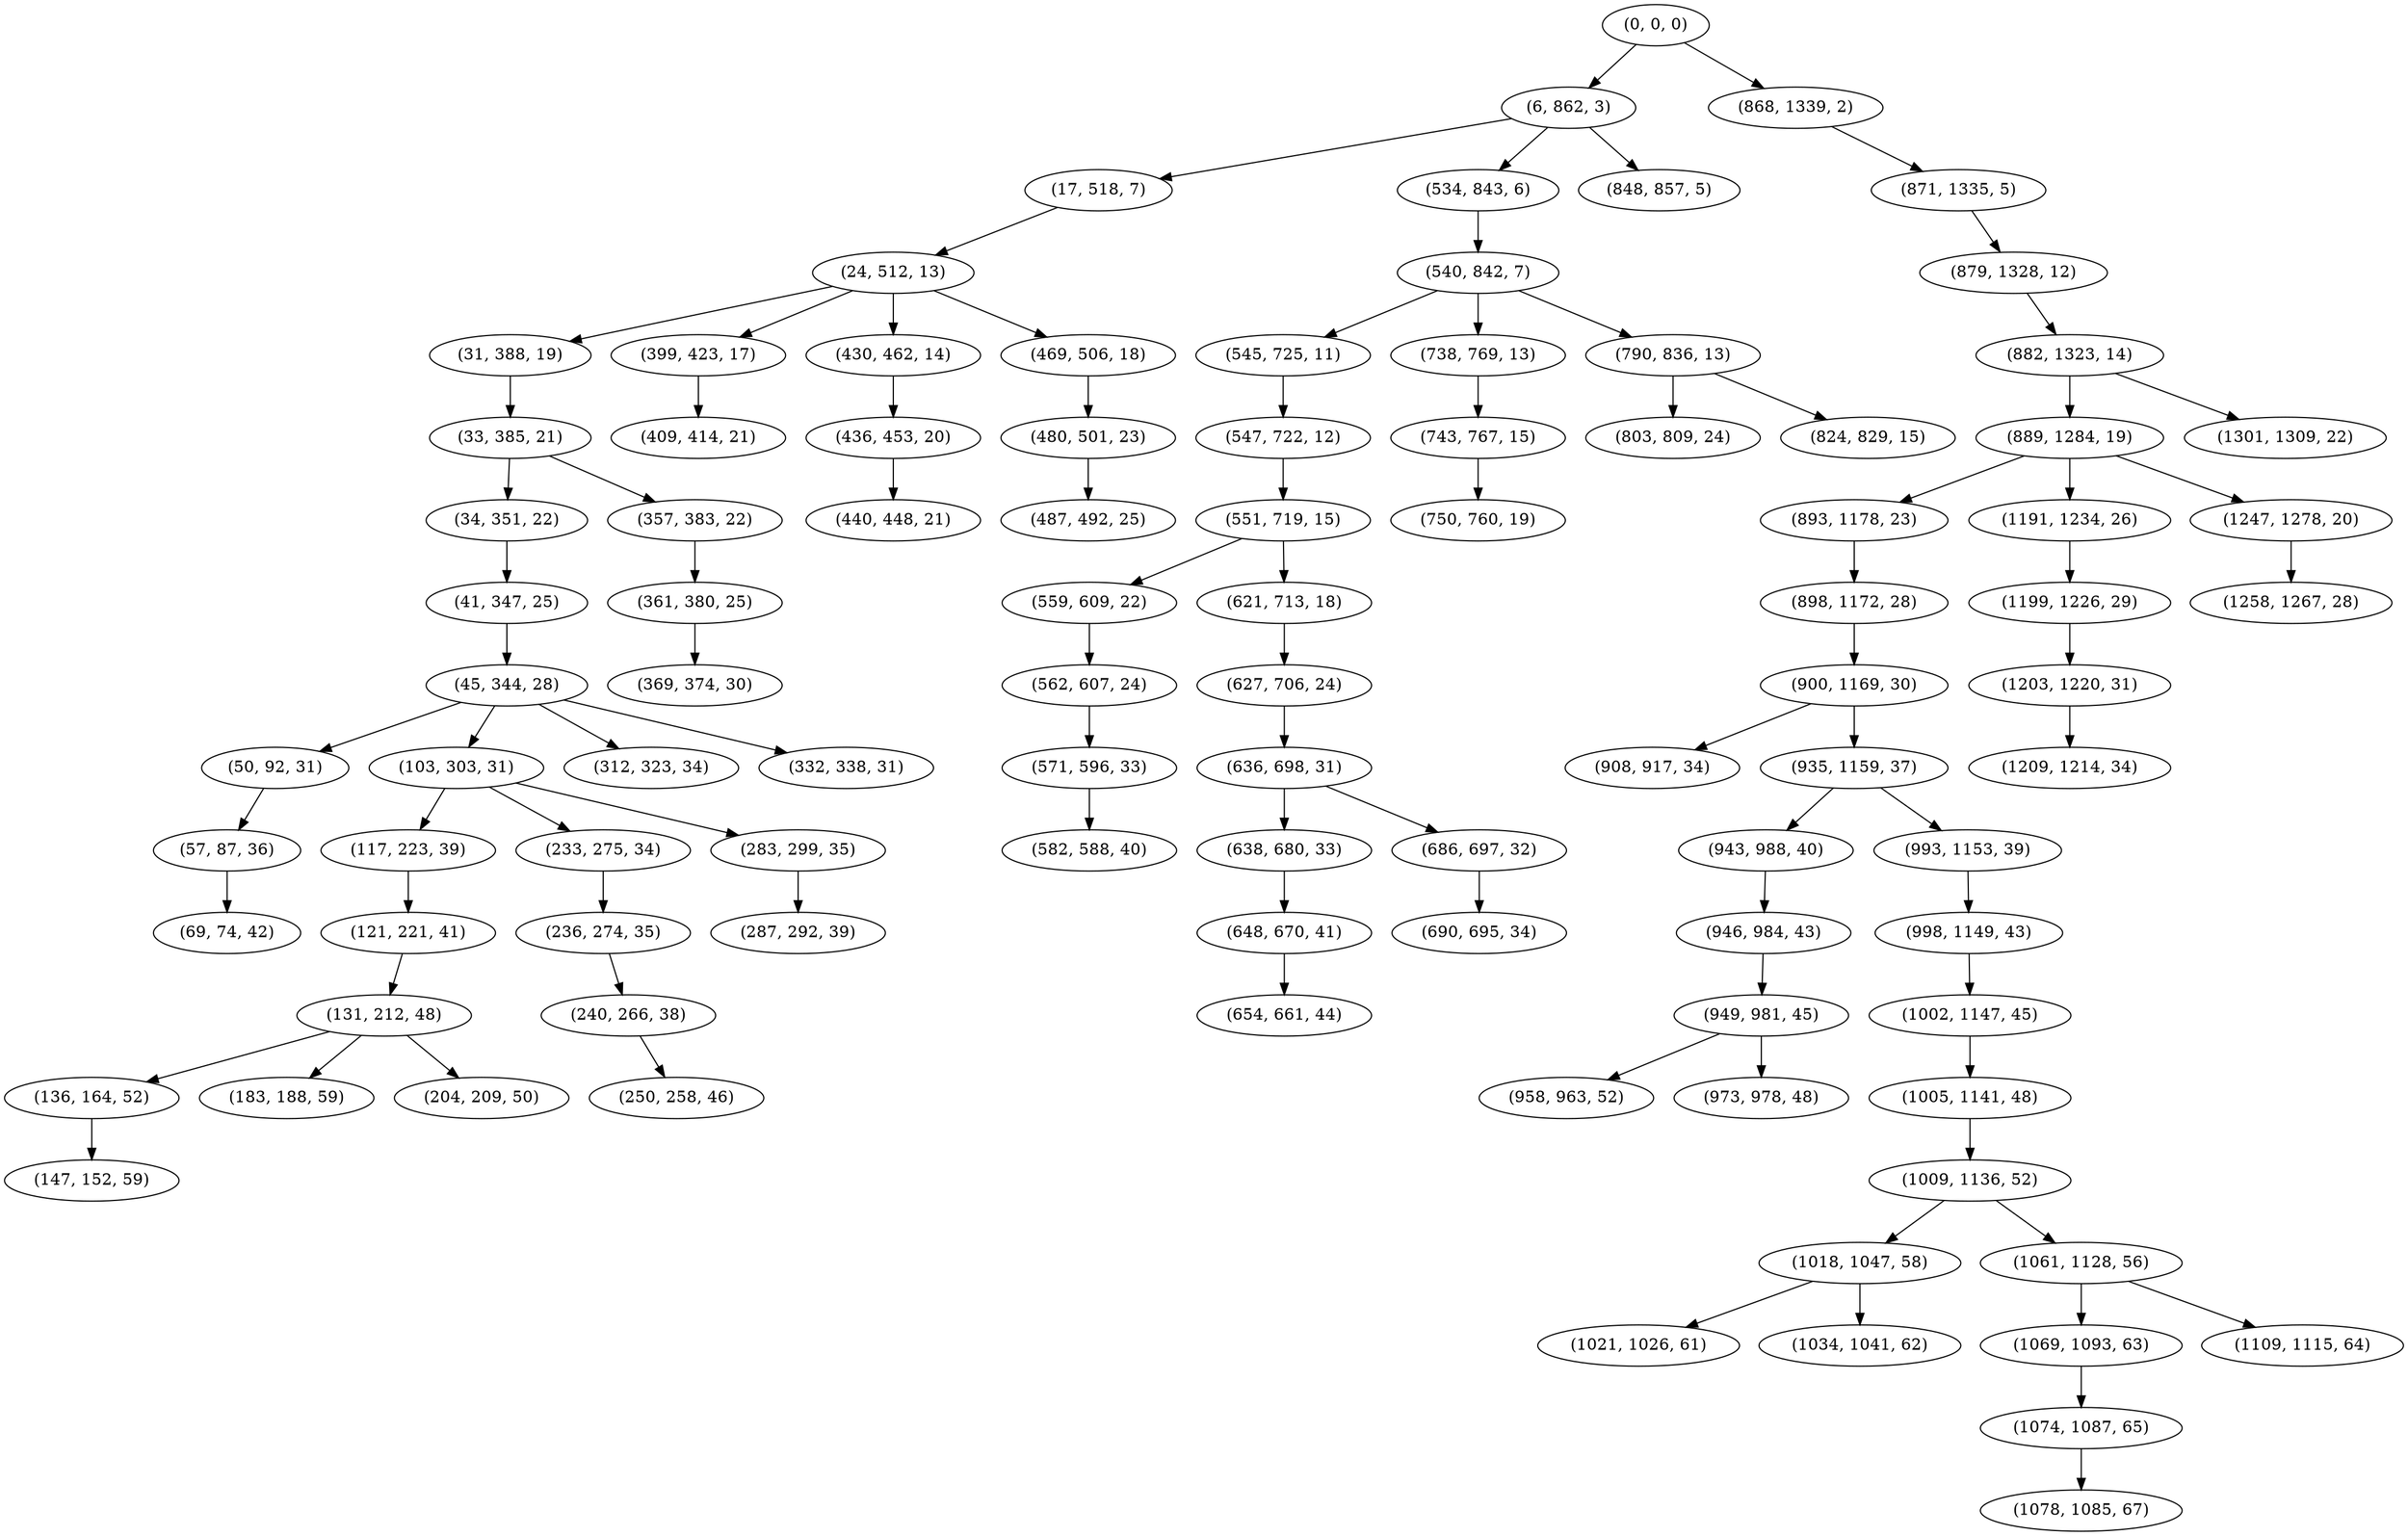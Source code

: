 digraph tree {
    "(0, 0, 0)";
    "(6, 862, 3)";
    "(17, 518, 7)";
    "(24, 512, 13)";
    "(31, 388, 19)";
    "(33, 385, 21)";
    "(34, 351, 22)";
    "(41, 347, 25)";
    "(45, 344, 28)";
    "(50, 92, 31)";
    "(57, 87, 36)";
    "(69, 74, 42)";
    "(103, 303, 31)";
    "(117, 223, 39)";
    "(121, 221, 41)";
    "(131, 212, 48)";
    "(136, 164, 52)";
    "(147, 152, 59)";
    "(183, 188, 59)";
    "(204, 209, 50)";
    "(233, 275, 34)";
    "(236, 274, 35)";
    "(240, 266, 38)";
    "(250, 258, 46)";
    "(283, 299, 35)";
    "(287, 292, 39)";
    "(312, 323, 34)";
    "(332, 338, 31)";
    "(357, 383, 22)";
    "(361, 380, 25)";
    "(369, 374, 30)";
    "(399, 423, 17)";
    "(409, 414, 21)";
    "(430, 462, 14)";
    "(436, 453, 20)";
    "(440, 448, 21)";
    "(469, 506, 18)";
    "(480, 501, 23)";
    "(487, 492, 25)";
    "(534, 843, 6)";
    "(540, 842, 7)";
    "(545, 725, 11)";
    "(547, 722, 12)";
    "(551, 719, 15)";
    "(559, 609, 22)";
    "(562, 607, 24)";
    "(571, 596, 33)";
    "(582, 588, 40)";
    "(621, 713, 18)";
    "(627, 706, 24)";
    "(636, 698, 31)";
    "(638, 680, 33)";
    "(648, 670, 41)";
    "(654, 661, 44)";
    "(686, 697, 32)";
    "(690, 695, 34)";
    "(738, 769, 13)";
    "(743, 767, 15)";
    "(750, 760, 19)";
    "(790, 836, 13)";
    "(803, 809, 24)";
    "(824, 829, 15)";
    "(848, 857, 5)";
    "(868, 1339, 2)";
    "(871, 1335, 5)";
    "(879, 1328, 12)";
    "(882, 1323, 14)";
    "(889, 1284, 19)";
    "(893, 1178, 23)";
    "(898, 1172, 28)";
    "(900, 1169, 30)";
    "(908, 917, 34)";
    "(935, 1159, 37)";
    "(943, 988, 40)";
    "(946, 984, 43)";
    "(949, 981, 45)";
    "(958, 963, 52)";
    "(973, 978, 48)";
    "(993, 1153, 39)";
    "(998, 1149, 43)";
    "(1002, 1147, 45)";
    "(1005, 1141, 48)";
    "(1009, 1136, 52)";
    "(1018, 1047, 58)";
    "(1021, 1026, 61)";
    "(1034, 1041, 62)";
    "(1061, 1128, 56)";
    "(1069, 1093, 63)";
    "(1074, 1087, 65)";
    "(1078, 1085, 67)";
    "(1109, 1115, 64)";
    "(1191, 1234, 26)";
    "(1199, 1226, 29)";
    "(1203, 1220, 31)";
    "(1209, 1214, 34)";
    "(1247, 1278, 20)";
    "(1258, 1267, 28)";
    "(1301, 1309, 22)";
    "(0, 0, 0)" -> "(6, 862, 3)";
    "(0, 0, 0)" -> "(868, 1339, 2)";
    "(6, 862, 3)" -> "(17, 518, 7)";
    "(6, 862, 3)" -> "(534, 843, 6)";
    "(6, 862, 3)" -> "(848, 857, 5)";
    "(17, 518, 7)" -> "(24, 512, 13)";
    "(24, 512, 13)" -> "(31, 388, 19)";
    "(24, 512, 13)" -> "(399, 423, 17)";
    "(24, 512, 13)" -> "(430, 462, 14)";
    "(24, 512, 13)" -> "(469, 506, 18)";
    "(31, 388, 19)" -> "(33, 385, 21)";
    "(33, 385, 21)" -> "(34, 351, 22)";
    "(33, 385, 21)" -> "(357, 383, 22)";
    "(34, 351, 22)" -> "(41, 347, 25)";
    "(41, 347, 25)" -> "(45, 344, 28)";
    "(45, 344, 28)" -> "(50, 92, 31)";
    "(45, 344, 28)" -> "(103, 303, 31)";
    "(45, 344, 28)" -> "(312, 323, 34)";
    "(45, 344, 28)" -> "(332, 338, 31)";
    "(50, 92, 31)" -> "(57, 87, 36)";
    "(57, 87, 36)" -> "(69, 74, 42)";
    "(103, 303, 31)" -> "(117, 223, 39)";
    "(103, 303, 31)" -> "(233, 275, 34)";
    "(103, 303, 31)" -> "(283, 299, 35)";
    "(117, 223, 39)" -> "(121, 221, 41)";
    "(121, 221, 41)" -> "(131, 212, 48)";
    "(131, 212, 48)" -> "(136, 164, 52)";
    "(131, 212, 48)" -> "(183, 188, 59)";
    "(131, 212, 48)" -> "(204, 209, 50)";
    "(136, 164, 52)" -> "(147, 152, 59)";
    "(233, 275, 34)" -> "(236, 274, 35)";
    "(236, 274, 35)" -> "(240, 266, 38)";
    "(240, 266, 38)" -> "(250, 258, 46)";
    "(283, 299, 35)" -> "(287, 292, 39)";
    "(357, 383, 22)" -> "(361, 380, 25)";
    "(361, 380, 25)" -> "(369, 374, 30)";
    "(399, 423, 17)" -> "(409, 414, 21)";
    "(430, 462, 14)" -> "(436, 453, 20)";
    "(436, 453, 20)" -> "(440, 448, 21)";
    "(469, 506, 18)" -> "(480, 501, 23)";
    "(480, 501, 23)" -> "(487, 492, 25)";
    "(534, 843, 6)" -> "(540, 842, 7)";
    "(540, 842, 7)" -> "(545, 725, 11)";
    "(540, 842, 7)" -> "(738, 769, 13)";
    "(540, 842, 7)" -> "(790, 836, 13)";
    "(545, 725, 11)" -> "(547, 722, 12)";
    "(547, 722, 12)" -> "(551, 719, 15)";
    "(551, 719, 15)" -> "(559, 609, 22)";
    "(551, 719, 15)" -> "(621, 713, 18)";
    "(559, 609, 22)" -> "(562, 607, 24)";
    "(562, 607, 24)" -> "(571, 596, 33)";
    "(571, 596, 33)" -> "(582, 588, 40)";
    "(621, 713, 18)" -> "(627, 706, 24)";
    "(627, 706, 24)" -> "(636, 698, 31)";
    "(636, 698, 31)" -> "(638, 680, 33)";
    "(636, 698, 31)" -> "(686, 697, 32)";
    "(638, 680, 33)" -> "(648, 670, 41)";
    "(648, 670, 41)" -> "(654, 661, 44)";
    "(686, 697, 32)" -> "(690, 695, 34)";
    "(738, 769, 13)" -> "(743, 767, 15)";
    "(743, 767, 15)" -> "(750, 760, 19)";
    "(790, 836, 13)" -> "(803, 809, 24)";
    "(790, 836, 13)" -> "(824, 829, 15)";
    "(868, 1339, 2)" -> "(871, 1335, 5)";
    "(871, 1335, 5)" -> "(879, 1328, 12)";
    "(879, 1328, 12)" -> "(882, 1323, 14)";
    "(882, 1323, 14)" -> "(889, 1284, 19)";
    "(882, 1323, 14)" -> "(1301, 1309, 22)";
    "(889, 1284, 19)" -> "(893, 1178, 23)";
    "(889, 1284, 19)" -> "(1191, 1234, 26)";
    "(889, 1284, 19)" -> "(1247, 1278, 20)";
    "(893, 1178, 23)" -> "(898, 1172, 28)";
    "(898, 1172, 28)" -> "(900, 1169, 30)";
    "(900, 1169, 30)" -> "(908, 917, 34)";
    "(900, 1169, 30)" -> "(935, 1159, 37)";
    "(935, 1159, 37)" -> "(943, 988, 40)";
    "(935, 1159, 37)" -> "(993, 1153, 39)";
    "(943, 988, 40)" -> "(946, 984, 43)";
    "(946, 984, 43)" -> "(949, 981, 45)";
    "(949, 981, 45)" -> "(958, 963, 52)";
    "(949, 981, 45)" -> "(973, 978, 48)";
    "(993, 1153, 39)" -> "(998, 1149, 43)";
    "(998, 1149, 43)" -> "(1002, 1147, 45)";
    "(1002, 1147, 45)" -> "(1005, 1141, 48)";
    "(1005, 1141, 48)" -> "(1009, 1136, 52)";
    "(1009, 1136, 52)" -> "(1018, 1047, 58)";
    "(1009, 1136, 52)" -> "(1061, 1128, 56)";
    "(1018, 1047, 58)" -> "(1021, 1026, 61)";
    "(1018, 1047, 58)" -> "(1034, 1041, 62)";
    "(1061, 1128, 56)" -> "(1069, 1093, 63)";
    "(1061, 1128, 56)" -> "(1109, 1115, 64)";
    "(1069, 1093, 63)" -> "(1074, 1087, 65)";
    "(1074, 1087, 65)" -> "(1078, 1085, 67)";
    "(1191, 1234, 26)" -> "(1199, 1226, 29)";
    "(1199, 1226, 29)" -> "(1203, 1220, 31)";
    "(1203, 1220, 31)" -> "(1209, 1214, 34)";
    "(1247, 1278, 20)" -> "(1258, 1267, 28)";
}
